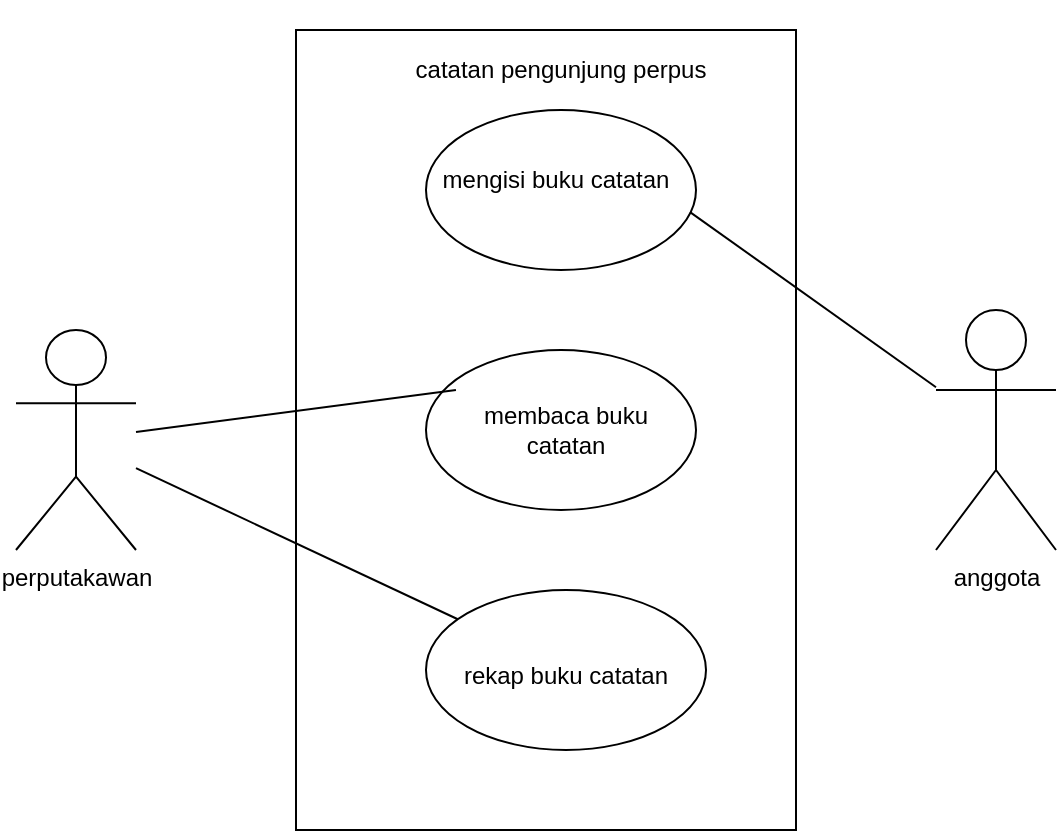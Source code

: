 <mxfile version="21.7.5" type="github">
  <diagram name="Page-1" id="fMtQGgiWAxwI3SxDrmNZ">
    <mxGraphModel dx="1054" dy="566" grid="1" gridSize="10" guides="1" tooltips="1" connect="1" arrows="1" fold="1" page="1" pageScale="1" pageWidth="850" pageHeight="1100" math="0" shadow="0">
      <root>
        <mxCell id="0" />
        <mxCell id="1" parent="0" />
        <mxCell id="AcWjnE61uEaoLL16DM_o-3" value="" style="rounded=0;whiteSpace=wrap;html=1;" vertex="1" parent="1">
          <mxGeometry x="280" y="100" width="250" height="400" as="geometry" />
        </mxCell>
        <mxCell id="AcWjnE61uEaoLL16DM_o-4" value="" style="ellipse;whiteSpace=wrap;html=1;" vertex="1" parent="1">
          <mxGeometry x="345" y="140" width="135" height="80" as="geometry" />
        </mxCell>
        <mxCell id="AcWjnE61uEaoLL16DM_o-5" value="mengisi buku catatan" style="text;html=1;strokeColor=none;fillColor=none;align=center;verticalAlign=middle;whiteSpace=wrap;rounded=0;" vertex="1" parent="1">
          <mxGeometry x="350" y="155" width="120" height="40" as="geometry" />
        </mxCell>
        <mxCell id="AcWjnE61uEaoLL16DM_o-6" value="" style="ellipse;whiteSpace=wrap;html=1;" vertex="1" parent="1">
          <mxGeometry x="345" y="260" width="135" height="80" as="geometry" />
        </mxCell>
        <mxCell id="AcWjnE61uEaoLL16DM_o-7" value="membaca buku catatan" style="text;html=1;strokeColor=none;fillColor=none;align=center;verticalAlign=middle;whiteSpace=wrap;rounded=0;" vertex="1" parent="1">
          <mxGeometry x="360" y="285" width="110" height="30" as="geometry" />
        </mxCell>
        <mxCell id="AcWjnE61uEaoLL16DM_o-8" value="" style="ellipse;whiteSpace=wrap;html=1;" vertex="1" parent="1">
          <mxGeometry x="345" y="380" width="140" height="80" as="geometry" />
        </mxCell>
        <mxCell id="AcWjnE61uEaoLL16DM_o-9" value="rekap buku catatan" style="text;html=1;strokeColor=none;fillColor=none;align=center;verticalAlign=middle;whiteSpace=wrap;rounded=0;" vertex="1" parent="1">
          <mxGeometry x="360" y="405" width="110" height="35" as="geometry" />
        </mxCell>
        <mxCell id="AcWjnE61uEaoLL16DM_o-10" value="catatan pengunjung perpus" style="text;html=1;strokeColor=none;fillColor=none;align=center;verticalAlign=middle;whiteSpace=wrap;rounded=0;" vertex="1" parent="1">
          <mxGeometry x="325" y="85" width="175" height="70" as="geometry" />
        </mxCell>
        <mxCell id="AcWjnE61uEaoLL16DM_o-12" value="anggota" style="shape=umlActor;verticalLabelPosition=bottom;verticalAlign=top;html=1;outlineConnect=0;" vertex="1" parent="1">
          <mxGeometry x="600" y="240" width="60" height="120" as="geometry" />
        </mxCell>
        <mxCell id="AcWjnE61uEaoLL16DM_o-17" value="perputakawan" style="shape=umlActor;verticalLabelPosition=bottom;verticalAlign=top;html=1;outlineConnect=0;" vertex="1" parent="1">
          <mxGeometry x="140" y="250" width="60" height="110" as="geometry" />
        </mxCell>
        <mxCell id="AcWjnE61uEaoLL16DM_o-27" value="" style="endArrow=none;html=1;rounded=0;exitX=0.978;exitY=0.638;exitDx=0;exitDy=0;exitPerimeter=0;" edge="1" parent="1" source="AcWjnE61uEaoLL16DM_o-4" target="AcWjnE61uEaoLL16DM_o-12">
          <mxGeometry width="50" height="50" relative="1" as="geometry">
            <mxPoint x="550" y="190" as="sourcePoint" />
            <mxPoint x="700" y="430" as="targetPoint" />
          </mxGeometry>
        </mxCell>
        <mxCell id="AcWjnE61uEaoLL16DM_o-28" value="" style="endArrow=none;html=1;rounded=0;exitX=0.111;exitY=0.25;exitDx=0;exitDy=0;exitPerimeter=0;" edge="1" parent="1" source="AcWjnE61uEaoLL16DM_o-6" target="AcWjnE61uEaoLL16DM_o-17">
          <mxGeometry width="50" height="50" relative="1" as="geometry">
            <mxPoint x="400" y="320" as="sourcePoint" />
            <mxPoint x="450" y="270" as="targetPoint" />
          </mxGeometry>
        </mxCell>
        <mxCell id="AcWjnE61uEaoLL16DM_o-30" value="" style="endArrow=none;html=1;rounded=0;" edge="1" parent="1" source="AcWjnE61uEaoLL16DM_o-17" target="AcWjnE61uEaoLL16DM_o-8">
          <mxGeometry width="50" height="50" relative="1" as="geometry">
            <mxPoint x="210" y="350" as="sourcePoint" />
            <mxPoint x="260" y="300" as="targetPoint" />
          </mxGeometry>
        </mxCell>
      </root>
    </mxGraphModel>
  </diagram>
</mxfile>
